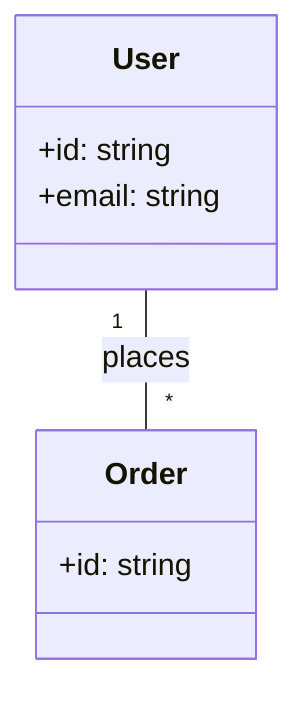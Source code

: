 classDiagram
  class User {
    +id: string
    +email: string
  }
  class Order {
    +id: string
  }
  User "1" -- "*" Order : places